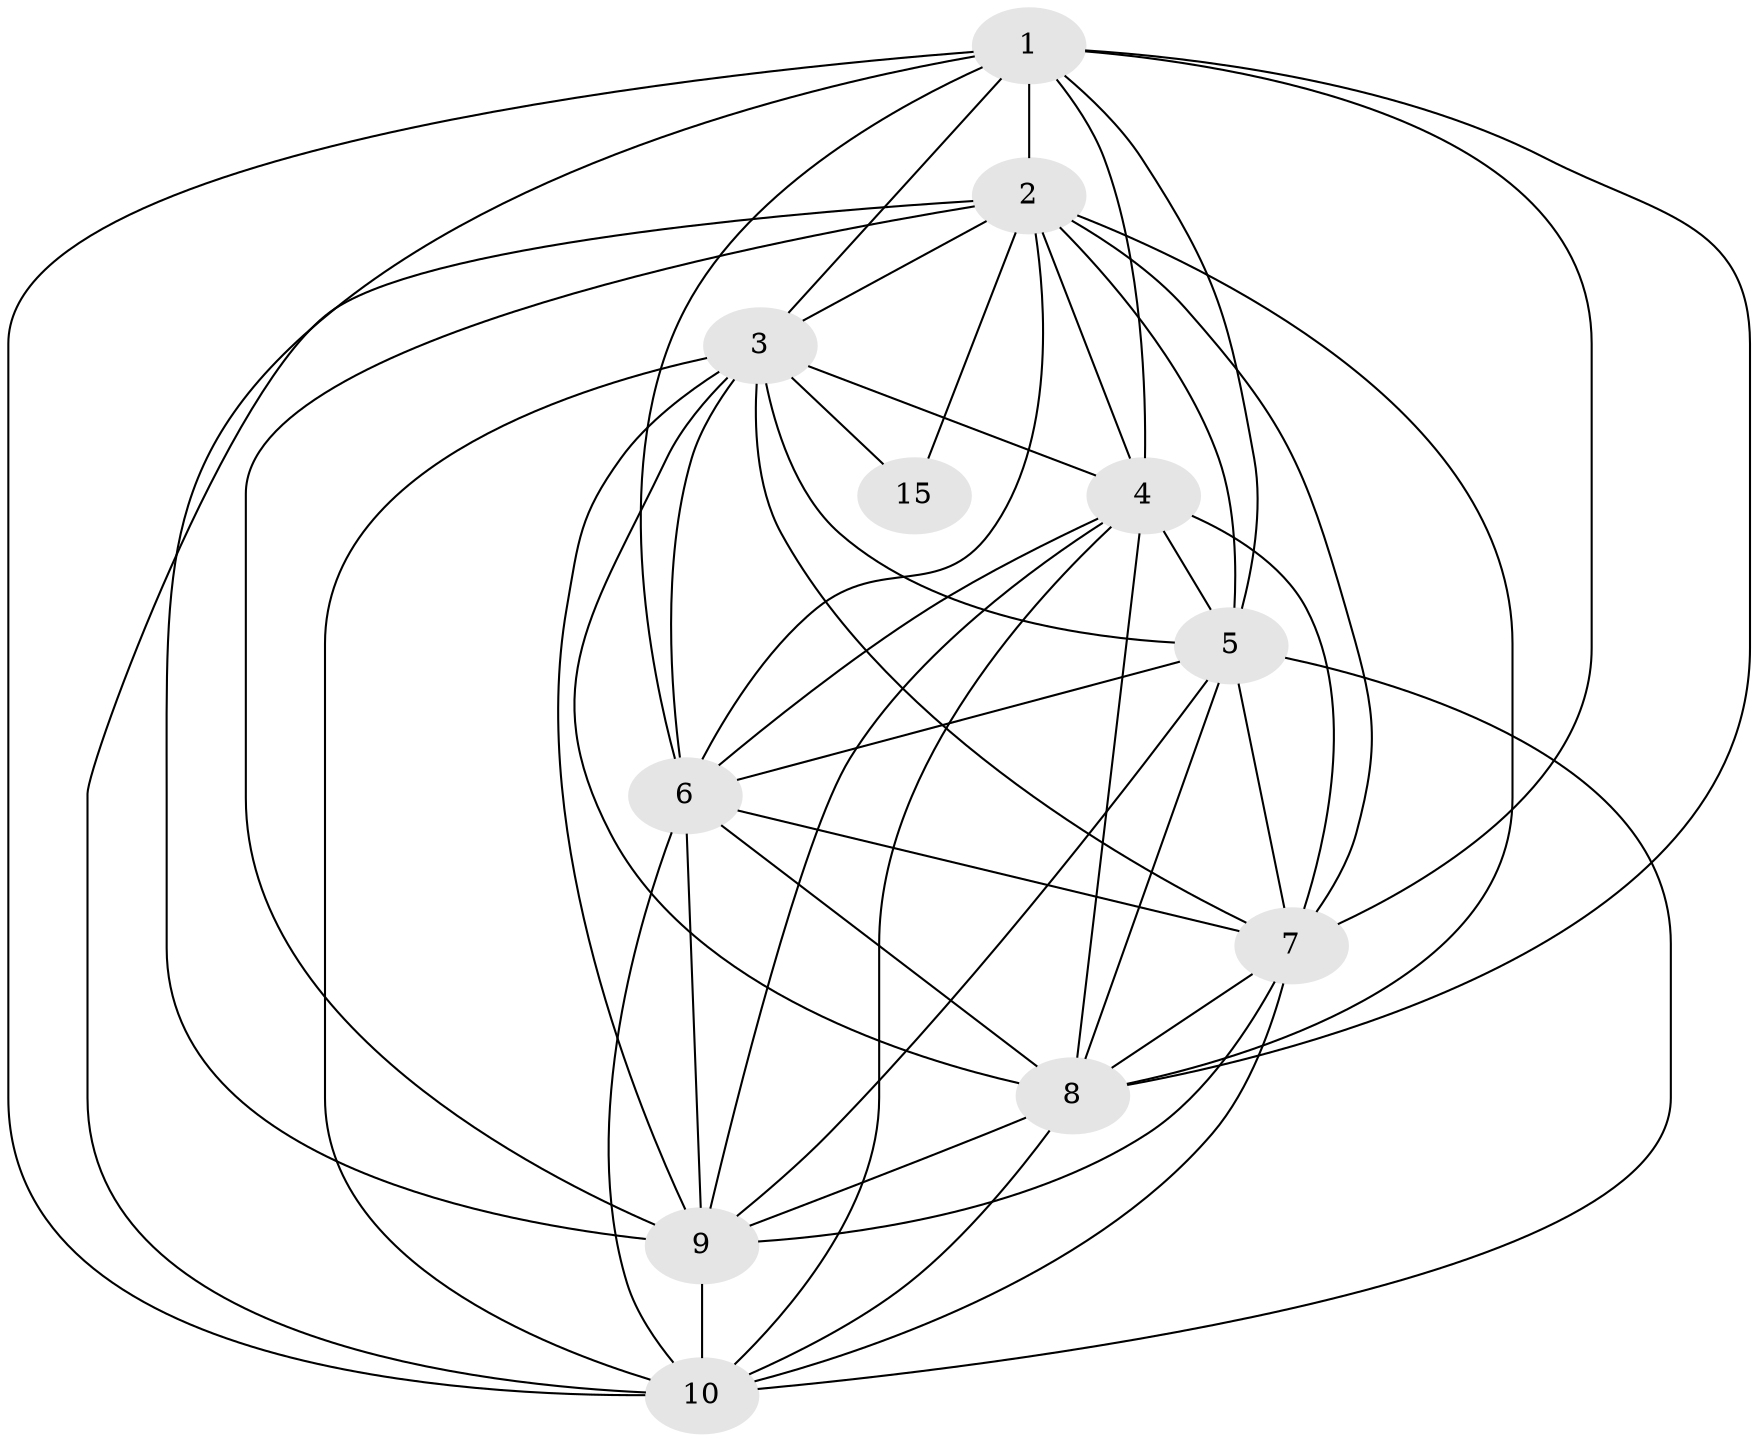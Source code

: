 // Generated by graph-tools (version 1.1) at 2025/46/02/15/25 05:46:28]
// undirected, 11 vertices, 47 edges
graph export_dot {
graph [start="1"]
  node [color=gray90,style=filled];
  1 [super="+20"];
  2 [super="+11+13+17"];
  3 [super="+13+19"];
  4 [super="+11"];
  5 [super="+14+16+20"];
  6 [super="+14"];
  7 [super="+12"];
  8;
  9 [super="+12+18"];
  10;
  15 [super="+17+19"];
  1 -- 2;
  1 -- 3;
  1 -- 4;
  1 -- 5;
  1 -- 6;
  1 -- 7;
  1 -- 8;
  1 -- 9;
  1 -- 10;
  2 -- 3;
  2 -- 4;
  2 -- 5;
  2 -- 6;
  2 -- 7;
  2 -- 8;
  2 -- 9;
  2 -- 10;
  2 -- 15;
  3 -- 4;
  3 -- 5;
  3 -- 6;
  3 -- 7;
  3 -- 8;
  3 -- 9;
  3 -- 10;
  3 -- 15;
  4 -- 5;
  4 -- 6;
  4 -- 7;
  4 -- 8;
  4 -- 9;
  4 -- 10;
  5 -- 6;
  5 -- 7;
  5 -- 8;
  5 -- 9;
  5 -- 10;
  6 -- 7;
  6 -- 8;
  6 -- 9;
  6 -- 10;
  7 -- 8;
  7 -- 9;
  7 -- 10;
  8 -- 9;
  8 -- 10;
  9 -- 10;
}
